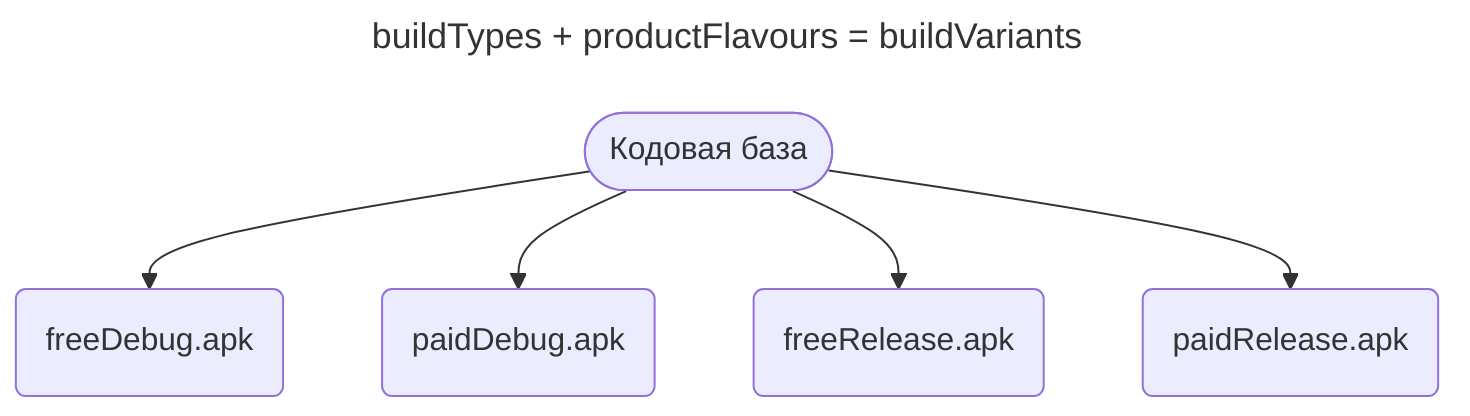 ---
title: buildTypes + productFlavours = buildVariants
---

flowchart TB
    code([Кодовая база])
    freeDebug(freeDebug.apk)
    paidDebug(paidDebug.apk)
    freeRelease(freeRelease.apk)
    paidRelease(paidRelease.apk)

    code --> freeDebug & paidDebug
    code --> freeRelease & paidRelease